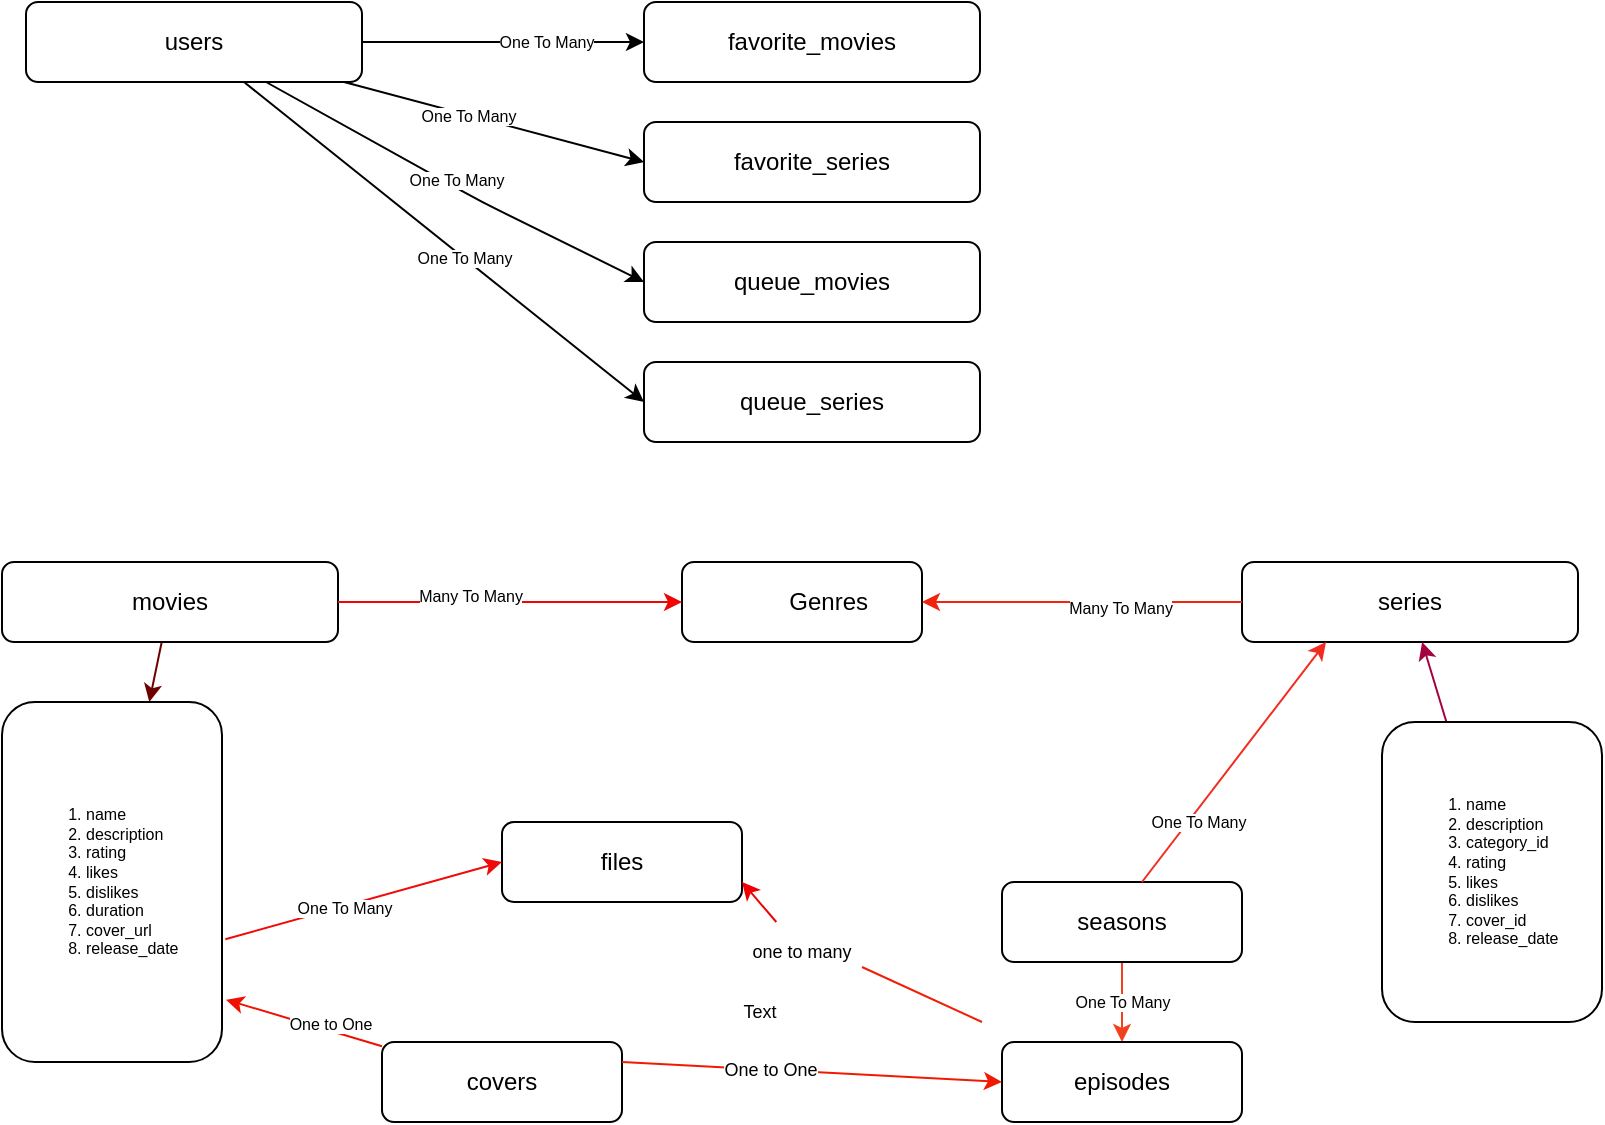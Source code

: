 <mxfile>
    <diagram id="Clx3CYM9aYBjJozJZF0z" name="Main">
        <mxGraphModel dx="844" dy="347" grid="1" gridSize="10" guides="1" tooltips="1" connect="1" arrows="1" fold="1" page="1" pageScale="1" pageWidth="850" pageHeight="1100" math="0" shadow="0">
            <root>
                <mxCell id="0"/>
                <mxCell id="1" parent="0"/>
                <mxCell id="9" value="" style="edgeStyle=none;html=1;fillColor=#a20025;strokeColor=#6F0000;" parent="1" source="5" target="8" edge="1">
                    <mxGeometry relative="1" as="geometry"/>
                </mxCell>
                <mxCell id="5" value="movies" style="rounded=1;whiteSpace=wrap;html=1;" parent="1" vertex="1">
                    <mxGeometry x="20" y="320" width="168" height="40" as="geometry"/>
                </mxCell>
                <mxCell id="8" value="&lt;ol style=&quot;font-size: 8px&quot;&gt;&lt;li&gt;name&lt;/li&gt;&lt;li&gt;description&lt;/li&gt;&lt;li&gt;&lt;span&gt;rating&lt;/span&gt;&lt;/li&gt;&lt;li&gt;likes&lt;/li&gt;&lt;li&gt;dislikes&lt;/li&gt;&lt;li&gt;duration&lt;/li&gt;&lt;li&gt;cover_url&lt;/li&gt;&lt;li&gt;release_date&lt;/li&gt;&lt;/ol&gt;" style="rounded=1;whiteSpace=wrap;html=1;align=left;" parent="1" vertex="1">
                    <mxGeometry x="20" y="390" width="110" height="180" as="geometry"/>
                </mxCell>
                <mxCell id="10" value="&lt;span style=&quot;white-space: pre&quot;&gt;&#9;&lt;/span&gt;Genres" style="rounded=1;whiteSpace=wrap;html=1;gradientColor=none;" parent="1" vertex="1">
                    <mxGeometry x="360" y="320" width="120" height="40" as="geometry"/>
                </mxCell>
                <mxCell id="12" value="files" style="rounded=1;whiteSpace=wrap;html=1;" parent="1" vertex="1">
                    <mxGeometry x="270" y="450" width="120" height="40" as="geometry"/>
                </mxCell>
                <mxCell id="34" style="edgeStyle=none;html=1;entryX=1.018;entryY=0.827;entryDx=0;entryDy=0;entryPerimeter=0;fontSize=8;strokeColor=#F01000;" parent="1" source="13" target="8" edge="1">
                    <mxGeometry relative="1" as="geometry"/>
                </mxCell>
                <mxCell id="35" value="One to One" style="edgeLabel;html=1;align=center;verticalAlign=middle;resizable=0;points=[];fontSize=8;" parent="34" vertex="1" connectable="0">
                    <mxGeometry x="-0.303" y="-3" relative="1" as="geometry">
                        <mxPoint as="offset"/>
                    </mxGeometry>
                </mxCell>
                <mxCell id="13" value="covers" style="rounded=1;whiteSpace=wrap;html=1;" parent="1" vertex="1">
                    <mxGeometry x="210" y="560" width="120" height="40" as="geometry"/>
                </mxCell>
                <mxCell id="14" value="" style="endArrow=classic;html=1;fontSize=8;entryX=0;entryY=0.5;entryDx=0;entryDy=0;exitX=1;exitY=0.5;exitDx=0;exitDy=0;strokeColor=#F00505;" parent="1" source="5" target="10" edge="1">
                    <mxGeometry width="50" height="50" relative="1" as="geometry">
                        <mxPoint x="169" y="420" as="sourcePoint"/>
                        <mxPoint x="299" y="340" as="targetPoint"/>
                    </mxGeometry>
                </mxCell>
                <mxCell id="15" value="Many To Many" style="edgeLabel;html=1;align=center;verticalAlign=middle;resizable=0;points=[];fontSize=8;" parent="14" vertex="1" connectable="0">
                    <mxGeometry x="-0.24" y="3" relative="1" as="geometry">
                        <mxPoint as="offset"/>
                    </mxGeometry>
                </mxCell>
                <mxCell id="18" value="" style="endArrow=classic;html=1;fontSize=8;exitX=1.015;exitY=0.659;exitDx=0;exitDy=0;exitPerimeter=0;entryX=0;entryY=0.5;entryDx=0;entryDy=0;strokeColor=#F00A0A;" parent="1" source="8" target="12" edge="1">
                    <mxGeometry width="50" height="50" relative="1" as="geometry">
                        <mxPoint x="159" y="440" as="sourcePoint"/>
                        <mxPoint x="209" y="390" as="targetPoint"/>
                    </mxGeometry>
                </mxCell>
                <mxCell id="19" value="One To Many" style="edgeLabel;html=1;align=center;verticalAlign=middle;resizable=0;points=[];fontSize=8;" parent="18" vertex="1" connectable="0">
                    <mxGeometry x="-0.154" y="-1" relative="1" as="geometry">
                        <mxPoint as="offset"/>
                    </mxGeometry>
                </mxCell>
                <mxCell id="21" value="series" style="rounded=1;whiteSpace=wrap;html=1;" parent="1" vertex="1">
                    <mxGeometry x="640" y="320" width="168" height="40" as="geometry"/>
                </mxCell>
                <mxCell id="23" value="" style="edgeStyle=none;html=1;fontSize=8;fillColor=#d80073;strokeColor=#A50040;" parent="1" source="22" target="21" edge="1">
                    <mxGeometry relative="1" as="geometry"/>
                </mxCell>
                <mxCell id="22" value="&lt;ol style=&quot;font-size: 8px&quot;&gt;&lt;li&gt;name&lt;/li&gt;&lt;li&gt;description&lt;/li&gt;&lt;li&gt;category_id&lt;/li&gt;&lt;li&gt;rating&lt;/li&gt;&lt;li&gt;&lt;span&gt;likes&lt;/span&gt;&lt;br&gt;&lt;/li&gt;&lt;li&gt;dislikes&lt;/li&gt;&lt;li&gt;&lt;span&gt;cover_id&lt;/span&gt;&lt;br&gt;&lt;/li&gt;&lt;li&gt;&lt;span&gt;release_date&lt;/span&gt;&lt;/li&gt;&lt;/ol&gt;" style="rounded=1;whiteSpace=wrap;html=1;align=left;" parent="1" vertex="1">
                    <mxGeometry x="710" y="400" width="110" height="150" as="geometry"/>
                </mxCell>
                <mxCell id="24" value="" style="endArrow=classic;html=1;fontSize=8;entryX=1;entryY=0.5;entryDx=0;entryDy=0;exitX=0;exitY=0.5;exitDx=0;exitDy=0;strokeColor=#F0250E;" parent="1" source="21" target="10" edge="1">
                    <mxGeometry width="50" height="50" relative="1" as="geometry">
                        <mxPoint x="640" y="410" as="sourcePoint"/>
                        <mxPoint x="570.0" y="340" as="targetPoint"/>
                    </mxGeometry>
                </mxCell>
                <mxCell id="25" value="Many To Many" style="edgeLabel;html=1;align=center;verticalAlign=middle;resizable=0;points=[];fontSize=8;" parent="24" vertex="1" connectable="0">
                    <mxGeometry x="-0.24" y="3" relative="1" as="geometry">
                        <mxPoint as="offset"/>
                    </mxGeometry>
                </mxCell>
                <mxCell id="33" value="One To Many" style="edgeStyle=none;html=1;fontSize=8;strokeColor=#F0421F;" parent="1" source="28" target="31" edge="1">
                    <mxGeometry relative="1" as="geometry"/>
                </mxCell>
                <mxCell id="28" value="seasons" style="rounded=1;whiteSpace=wrap;html=1;" parent="1" vertex="1">
                    <mxGeometry x="520" y="480" width="120" height="40" as="geometry"/>
                </mxCell>
                <mxCell id="31" value="episodes" style="rounded=1;whiteSpace=wrap;html=1;" parent="1" vertex="1">
                    <mxGeometry x="520" y="560" width="120" height="40" as="geometry"/>
                </mxCell>
                <mxCell id="39" value="" style="endArrow=classic;html=1;fontSize=8;entryX=0.25;entryY=1;entryDx=0;entryDy=0;strokeColor=#F02D1F;" parent="1" target="21" edge="1">
                    <mxGeometry width="50" height="50" relative="1" as="geometry">
                        <mxPoint x="590" y="480" as="sourcePoint"/>
                        <mxPoint x="640" y="440" as="targetPoint"/>
                    </mxGeometry>
                </mxCell>
                <mxCell id="41" value="One To Many" style="edgeLabel;html=1;align=center;verticalAlign=middle;resizable=0;points=[];fontSize=8;" parent="39" vertex="1" connectable="0">
                    <mxGeometry x="-0.461" y="-3" relative="1" as="geometry">
                        <mxPoint as="offset"/>
                    </mxGeometry>
                </mxCell>
                <mxCell id="46" style="edgeStyle=none;html=1;entryX=0;entryY=0.5;entryDx=0;entryDy=0;fontSize=8;" parent="1" source="43" target="44" edge="1">
                    <mxGeometry relative="1" as="geometry"/>
                </mxCell>
                <mxCell id="49" value="One To Many" style="edgeLabel;html=1;align=center;verticalAlign=middle;resizable=0;points=[];fontSize=8;" parent="46" vertex="1" connectable="0">
                    <mxGeometry x="0.3" relative="1" as="geometry">
                        <mxPoint as="offset"/>
                    </mxGeometry>
                </mxCell>
                <mxCell id="47" style="edgeStyle=none;html=1;entryX=0;entryY=0.5;entryDx=0;entryDy=0;fontSize=8;" parent="1" source="43" target="45" edge="1">
                    <mxGeometry relative="1" as="geometry"/>
                </mxCell>
                <mxCell id="50" value="One To Many" style="edgeLabel;html=1;align=center;verticalAlign=middle;resizable=0;points=[];fontSize=8;" parent="47" vertex="1" connectable="0">
                    <mxGeometry x="-0.18" relative="1" as="geometry">
                        <mxPoint as="offset"/>
                    </mxGeometry>
                </mxCell>
                <mxCell id="53" style="edgeStyle=none;html=1;entryX=0;entryY=0.5;entryDx=0;entryDy=0;fontSize=8;" parent="1" source="43" target="51" edge="1">
                    <mxGeometry relative="1" as="geometry">
                        <Array as="points">
                            <mxPoint x="260" y="140"/>
                        </Array>
                    </mxGeometry>
                </mxCell>
                <mxCell id="55" value="One To Many" style="edgeLabel;html=1;align=center;verticalAlign=middle;resizable=0;points=[];fontSize=8;" parent="53" vertex="1" connectable="0">
                    <mxGeometry x="-0.005" y="3" relative="1" as="geometry">
                        <mxPoint as="offset"/>
                    </mxGeometry>
                </mxCell>
                <mxCell id="54" style="edgeStyle=none;html=1;entryX=0;entryY=0.5;entryDx=0;entryDy=0;fontSize=8;" parent="1" source="43" target="52" edge="1">
                    <mxGeometry relative="1" as="geometry"/>
                </mxCell>
                <mxCell id="56" value="One To Many" style="edgeLabel;html=1;align=center;verticalAlign=middle;resizable=0;points=[];fontSize=8;" parent="54" vertex="1" connectable="0">
                    <mxGeometry x="0.094" relative="1" as="geometry">
                        <mxPoint as="offset"/>
                    </mxGeometry>
                </mxCell>
                <mxCell id="43" value="users" style="rounded=1;whiteSpace=wrap;html=1;" parent="1" vertex="1">
                    <mxGeometry x="32" y="40" width="168" height="40" as="geometry"/>
                </mxCell>
                <mxCell id="44" value="favorite_movies" style="rounded=1;whiteSpace=wrap;html=1;" parent="1" vertex="1">
                    <mxGeometry x="341" y="40" width="168" height="40" as="geometry"/>
                </mxCell>
                <mxCell id="45" value="favorite_series" style="rounded=1;whiteSpace=wrap;html=1;" parent="1" vertex="1">
                    <mxGeometry x="341" y="100" width="168" height="40" as="geometry"/>
                </mxCell>
                <mxCell id="51" value="queue_movies" style="rounded=1;whiteSpace=wrap;html=1;" parent="1" vertex="1">
                    <mxGeometry x="341" y="160" width="168" height="40" as="geometry"/>
                </mxCell>
                <mxCell id="52" value="queue_series" style="rounded=1;whiteSpace=wrap;html=1;" parent="1" vertex="1">
                    <mxGeometry x="341" y="220" width="168" height="40" as="geometry"/>
                </mxCell>
                <mxCell id="65" value="" style="endArrow=classic;html=1;fontSize=9;fontColor=default;strokeColor=#F00000;entryX=1;entryY=0.75;entryDx=0;entryDy=0;startArrow=none;" parent="1" source="66" target="12" edge="1">
                    <mxGeometry width="50" height="50" relative="1" as="geometry">
                        <mxPoint x="510" y="550" as="sourcePoint"/>
                        <mxPoint x="400" y="480" as="targetPoint"/>
                    </mxGeometry>
                </mxCell>
                <mxCell id="66" value="one to many" style="text;html=1;strokeColor=none;fillColor=none;align=center;verticalAlign=middle;whiteSpace=wrap;rounded=0;glass=0;labelBackgroundColor=none;labelBorderColor=none;fontSize=9;fontColor=default;" parent="1" vertex="1">
                    <mxGeometry x="390" y="500" width="60" height="30" as="geometry"/>
                </mxCell>
                <mxCell id="67" value="" style="endArrow=none;html=1;fontSize=9;fontColor=default;strokeColor=#F01E07;entryX=1;entryY=0.75;entryDx=0;entryDy=0;" parent="1" target="66" edge="1">
                    <mxGeometry width="50" height="50" relative="1" as="geometry">
                        <mxPoint x="510" y="550" as="sourcePoint"/>
                        <mxPoint x="390" y="480" as="targetPoint"/>
                    </mxGeometry>
                </mxCell>
                <mxCell id="68" value="Text" style="text;html=1;strokeColor=none;fillColor=none;align=center;verticalAlign=middle;whiteSpace=wrap;rounded=0;glass=0;labelBackgroundColor=none;labelBorderColor=none;fontSize=9;fontColor=default;" parent="1" vertex="1">
                    <mxGeometry x="369" y="530" width="60" height="30" as="geometry"/>
                </mxCell>
                <mxCell id="69" value="" style="endArrow=classic;html=1;fontSize=9;fontColor=default;strokeColor=#F01A02;entryX=0;entryY=0.5;entryDx=0;entryDy=0;exitX=1;exitY=0.25;exitDx=0;exitDy=0;" parent="1" source="13" target="31" edge="1">
                    <mxGeometry width="50" height="50" relative="1" as="geometry">
                        <mxPoint x="330" y="570" as="sourcePoint"/>
                        <mxPoint x="500" y="480" as="targetPoint"/>
                    </mxGeometry>
                </mxCell>
                <mxCell id="73" value="One to One" style="edgeLabel;html=1;align=center;verticalAlign=middle;resizable=0;points=[];fontSize=9;fontColor=default;" parent="69" vertex="1" connectable="0">
                    <mxGeometry x="-0.221" relative="1" as="geometry">
                        <mxPoint as="offset"/>
                    </mxGeometry>
                </mxCell>
            </root>
        </mxGraphModel>
    </diagram>
</mxfile>